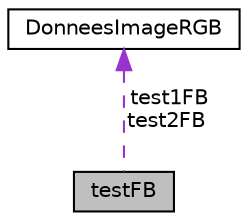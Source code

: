 digraph "testFB"
{
  edge [fontname="Helvetica",fontsize="10",labelfontname="Helvetica",labelfontsize="10"];
  node [fontname="Helvetica",fontsize="10",shape=record];
  Node1 [label="testFB",height=0.2,width=0.4,color="black", fillcolor="grey75", style="filled", fontcolor="black"];
  Node2 -> Node1 [dir="back",color="darkorchid3",fontsize="10",style="dashed",label=" test1FB\ntest2FB" ,fontname="Helvetica"];
  Node2 [label="DonneesImageRGB",height=0.2,width=0.4,color="black", fillcolor="white", style="filled",URL="$struct_donnees_image_r_g_b.html"];
}
